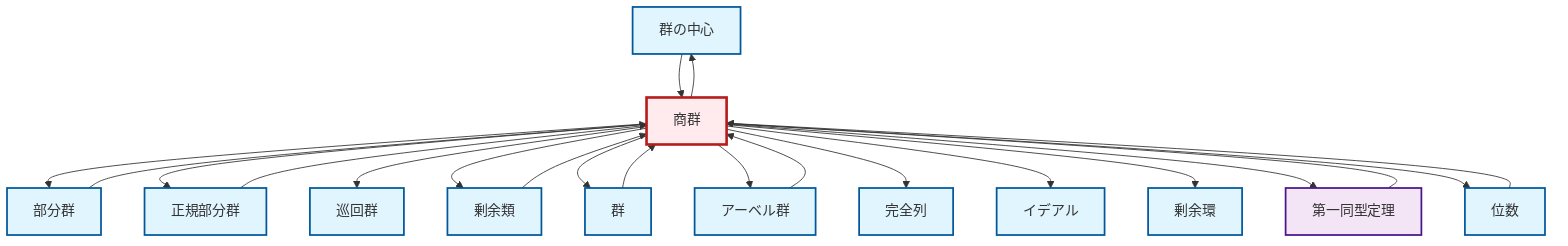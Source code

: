 graph TD
    classDef definition fill:#e1f5fe,stroke:#01579b,stroke-width:2px
    classDef theorem fill:#f3e5f5,stroke:#4a148c,stroke-width:2px
    classDef axiom fill:#fff3e0,stroke:#e65100,stroke-width:2px
    classDef example fill:#e8f5e9,stroke:#1b5e20,stroke-width:2px
    classDef current fill:#ffebee,stroke:#b71c1c,stroke-width:3px
    def-center-of-group["群の中心"]:::definition
    def-subgroup["部分群"]:::definition
    def-exact-sequence["完全列"]:::definition
    def-ideal["イデアル"]:::definition
    def-quotient-group["商群"]:::definition
    def-group["群"]:::definition
    def-normal-subgroup["正規部分群"]:::definition
    def-order["位数"]:::definition
    def-abelian-group["アーベル群"]:::definition
    def-quotient-ring["剰余環"]:::definition
    def-cyclic-group["巡回群"]:::definition
    thm-first-isomorphism["第一同型定理"]:::theorem
    def-coset["剰余類"]:::definition
    def-quotient-group --> def-subgroup
    def-quotient-group --> def-normal-subgroup
    def-abelian-group --> def-quotient-group
    def-quotient-group --> def-cyclic-group
    def-quotient-group --> def-coset
    def-quotient-group --> def-group
    def-quotient-group --> def-abelian-group
    def-quotient-group --> def-exact-sequence
    thm-first-isomorphism --> def-quotient-group
    def-quotient-group --> def-ideal
    def-coset --> def-quotient-group
    def-quotient-group --> def-center-of-group
    def-group --> def-quotient-group
    def-quotient-group --> def-quotient-ring
    def-subgroup --> def-quotient-group
    def-normal-subgroup --> def-quotient-group
    def-quotient-group --> thm-first-isomorphism
    def-order --> def-quotient-group
    def-quotient-group --> def-order
    def-center-of-group --> def-quotient-group
    class def-quotient-group current